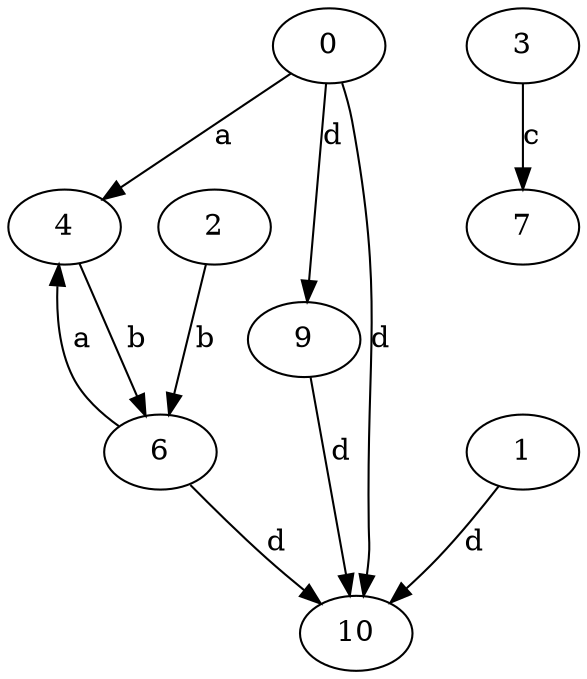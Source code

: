 strict digraph  {
0;
2;
3;
4;
6;
7;
1;
9;
10;
0 -> 4  [label=a];
0 -> 9  [label=d];
0 -> 10  [label=d];
2 -> 6  [label=b];
3 -> 7  [label=c];
4 -> 6  [label=b];
6 -> 4  [label=a];
6 -> 10  [label=d];
1 -> 10  [label=d];
9 -> 10  [label=d];
}

